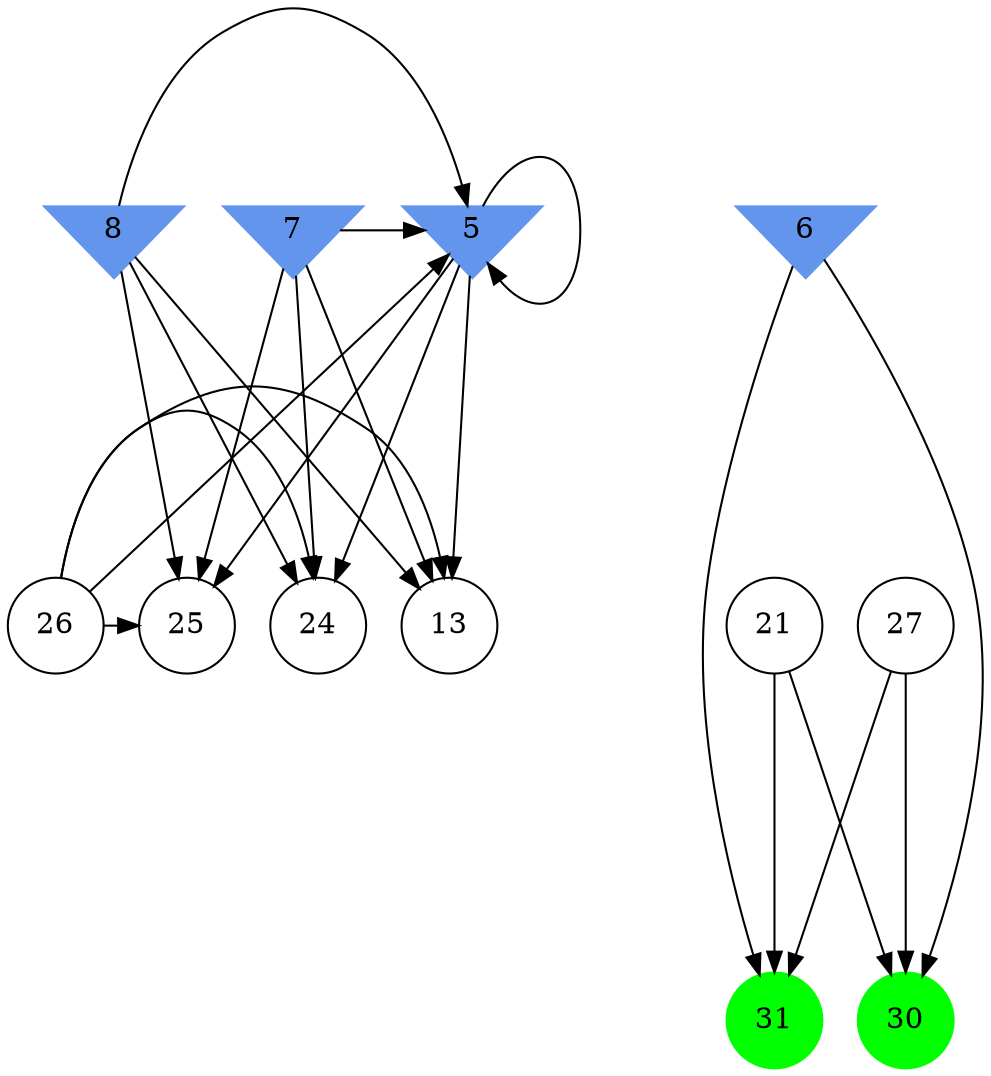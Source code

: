 digraph brain {
	ranksep=2.0;
	5 [shape=invtriangle,style=filled,color=cornflowerblue];
	6 [shape=invtriangle,style=filled,color=cornflowerblue];
	7 [shape=invtriangle,style=filled,color=cornflowerblue];
	8 [shape=invtriangle,style=filled,color=cornflowerblue];
	13 [shape=circle,color=black];
	21 [shape=circle,color=black];
	24 [shape=circle,color=black];
	25 [shape=circle,color=black];
	26 [shape=circle,color=black];
	27 [shape=circle,color=black];
	30 [shape=circle,style=filled,color=green];
	31 [shape=circle,style=filled,color=green];
	5	->	24;
	5	->	5;
	5	->	25;
	5	->	13;
	7	->	24;
	7	->	5;
	7	->	25;
	7	->	13;
	26	->	24;
	26	->	5;
	26	->	25;
	26	->	13;
	8	->	24;
	8	->	5;
	8	->	25;
	8	->	13;
	6	->	31;
	6	->	30;
	27	->	31;
	27	->	30;
	21	->	31;
	21	->	30;
	{ rank=same; 5; 6; 7; 8; }
	{ rank=same; 13; 21; 24; 25; 26; 27; }
	{ rank=same; 30; 31; }
}
